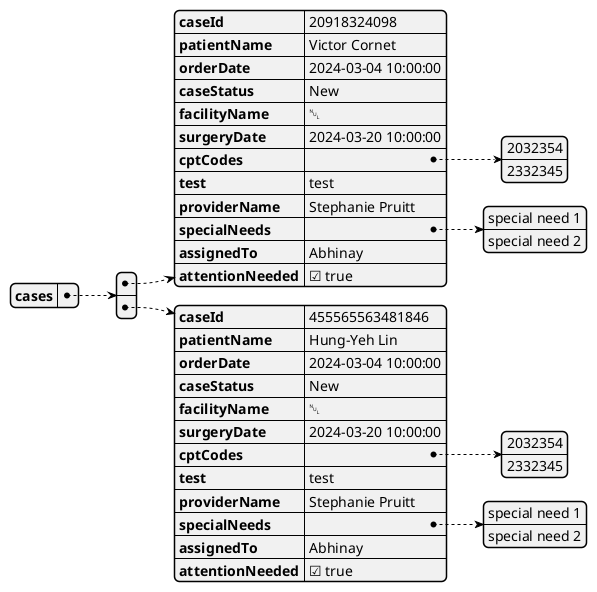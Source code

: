 @startjson
{"cases": [
    {
        "caseId": 20918324098,
        "patientName": "Victor Cornet",
        "orderDate": "2024-03-04 10:00:00",
        "caseStatus": "New",
        "facilityName": null,
        "surgeryDate": "2024-03-20 10:00:00",
        "cptCodes": [2032354, 2332345],
        "test": "test",
        "providerName": "Stephanie Pruitt",
        "specialNeeds": [
            "special need 1", "special need 2"
        ],
        "assignedTo": "Abhinay",
        "attentionNeeded": true
    },{
        "caseId": 455565563481846,
        "patientName": "Hung-Yeh Lin",
        "orderDate": "2024-03-04 10:00:00",
        "caseStatus": "New",
        "facilityName": null,
        "surgeryDate": "2024-03-20 10:00:00",
        "cptCodes": [2032354, 2332345],
        "test": "test",
        "providerName": "Stephanie Pruitt",
        "specialNeeds": [
            "special need 1", "special need 2"
        ],
        "assignedTo": "Abhinay",
        "attentionNeeded": true
    }
]
}
@endjson